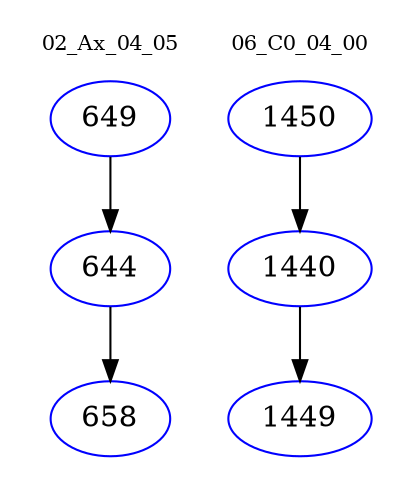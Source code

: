 digraph{
subgraph cluster_0 {
color = white
label = "02_Ax_04_05";
fontsize=10;
T0_649 [label="649", color="blue"]
T0_649 -> T0_644 [color="black"]
T0_644 [label="644", color="blue"]
T0_644 -> T0_658 [color="black"]
T0_658 [label="658", color="blue"]
}
subgraph cluster_1 {
color = white
label = "06_C0_04_00";
fontsize=10;
T1_1450 [label="1450", color="blue"]
T1_1450 -> T1_1440 [color="black"]
T1_1440 [label="1440", color="blue"]
T1_1440 -> T1_1449 [color="black"]
T1_1449 [label="1449", color="blue"]
}
}
